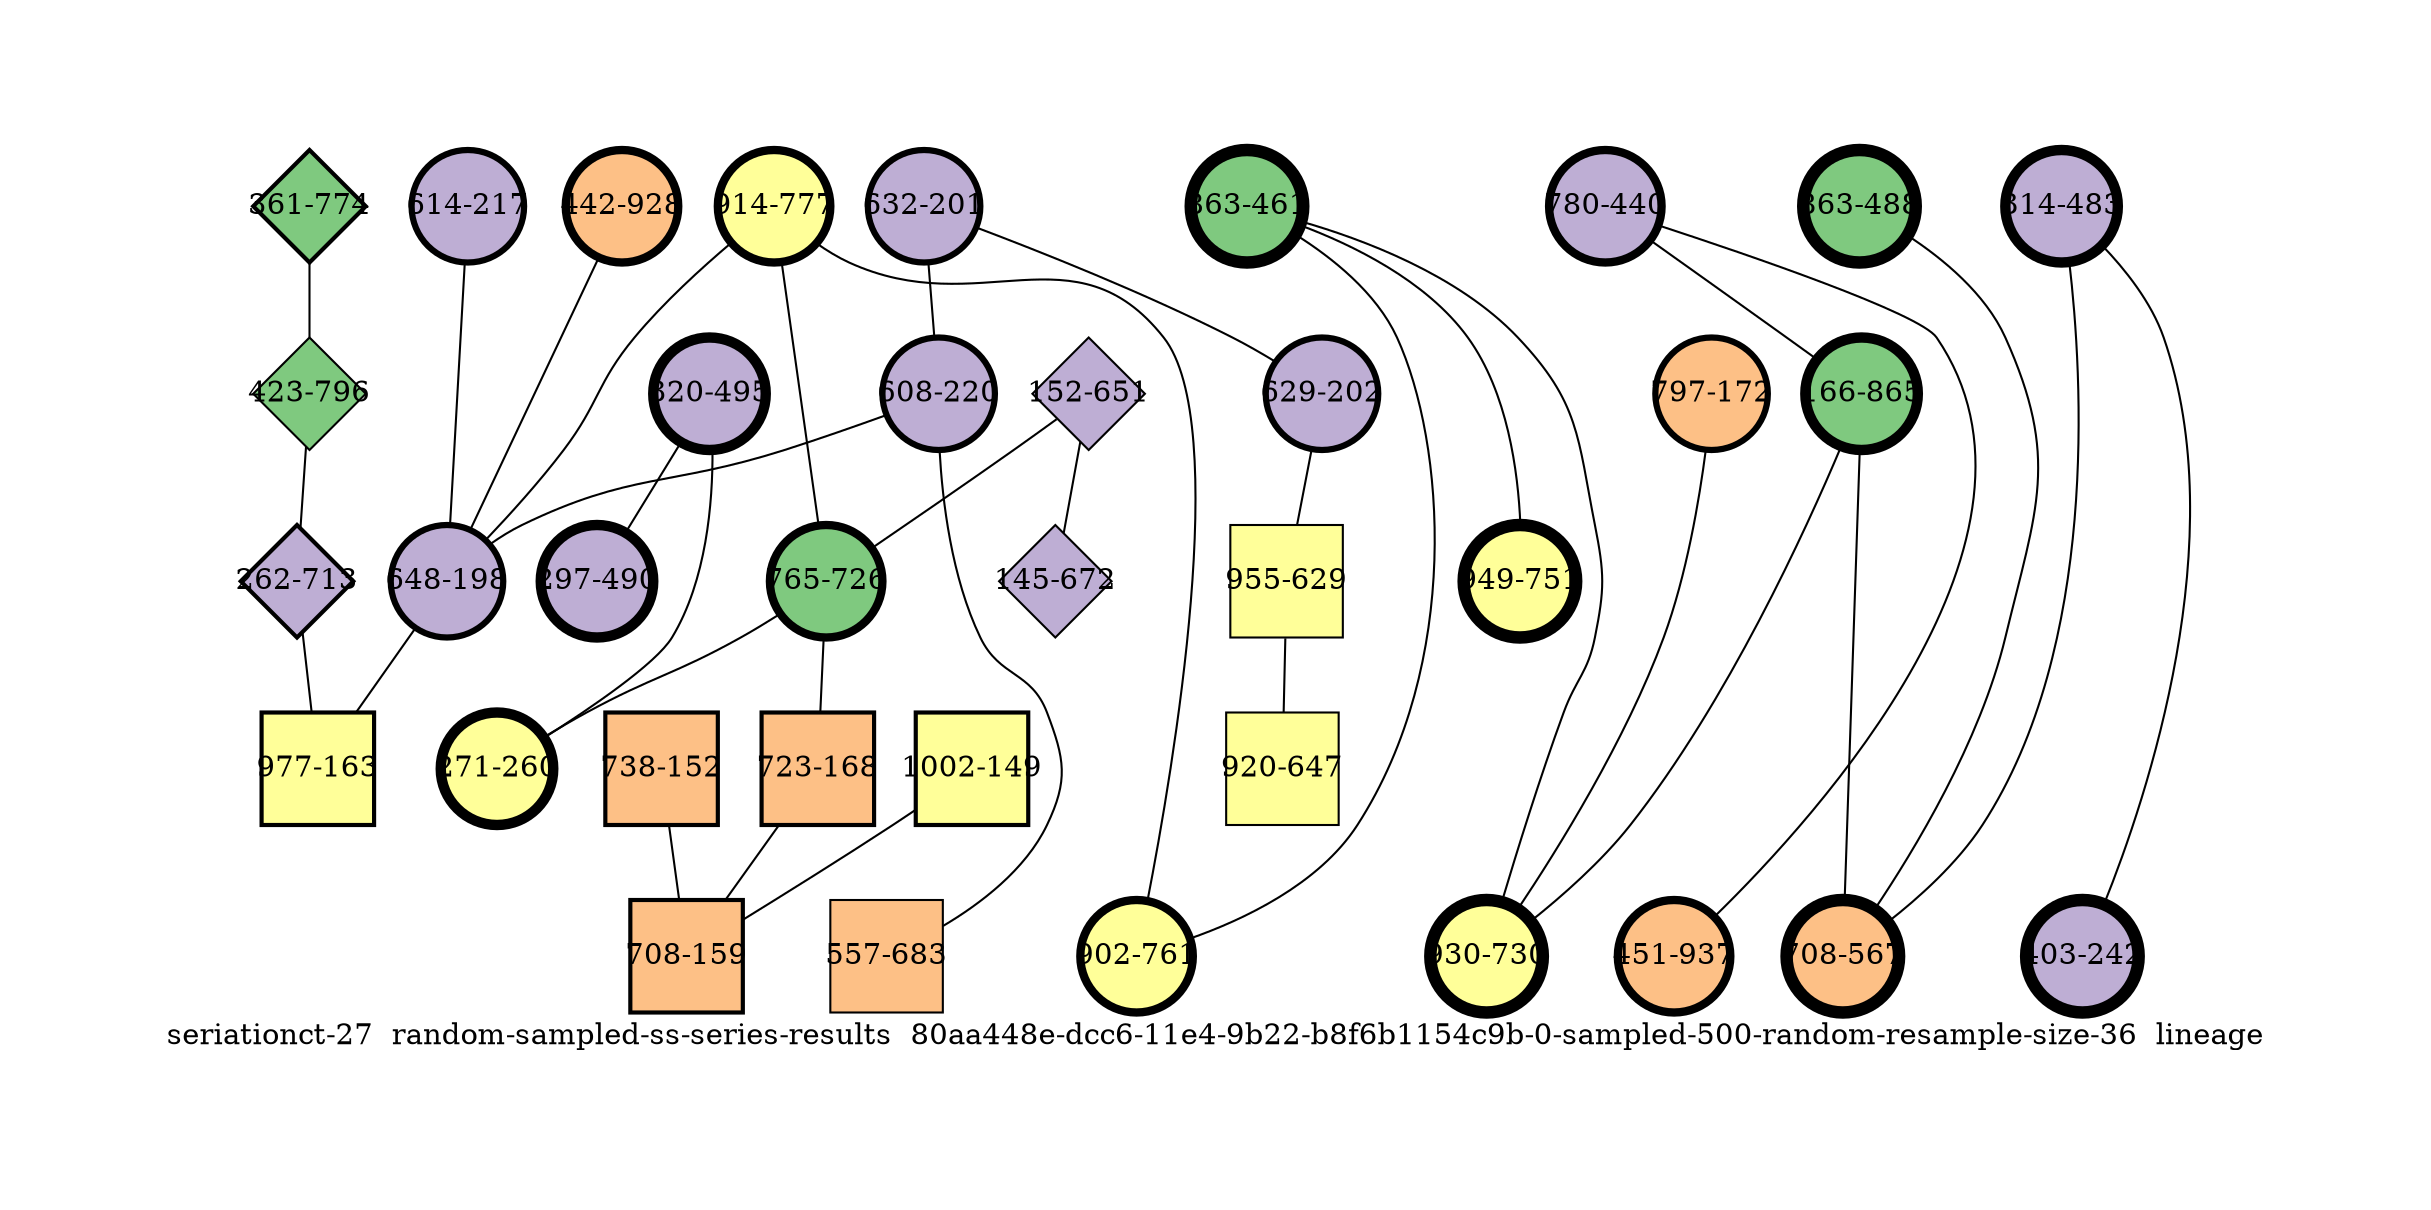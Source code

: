 strict graph "seriationct-27  random-sampled-ss-series-results  80aa448e-dcc6-11e4-9b22-b8f6b1154c9b-0-sampled-500-random-resample-size-36  lineage" {
labelloc=b;
ratio=auto;
pad="1.0";
label="seriationct-27  random-sampled-ss-series-results  80aa448e-dcc6-11e4-9b22-b8f6b1154c9b-0-sampled-500-random-resample-size-36  lineage";
node [width="0.75", style=filled, fixedsize=true, height="0.75", shape=circle, label=""];
0 [xCoordinate="495.0", appears_in_slice=5, yCoordinate="320.0", colorscheme=accent6, lineage_id=0, short_label="320-495", label="320-495", shape=circle, cluster_id=1, fillcolor=2, size="500.0", id=0, penwidth="5.0"];
1 [xCoordinate="490.0", appears_in_slice=5, yCoordinate="297.0", colorscheme=accent6, lineage_id=0, short_label="297-490", label="297-490", shape=circle, cluster_id=1, fillcolor=2, size="500.0", id=1, penwidth="5.0"];
2 [xCoordinate="774.0", appears_in_slice=2, yCoordinate="361.0", colorscheme=accent6, lineage_id=2, short_label="361-774", label="361-774", shape=diamond, cluster_id=0, fillcolor=1, size="500.0", id=2, penwidth="2.0"];
3 [xCoordinate="440.0", appears_in_slice=4, yCoordinate="780.0", colorscheme=accent6, lineage_id=0, short_label="780-440", label="780-440", shape=circle, cluster_id=1, fillcolor=2, size="500.0", id=3, penwidth="4.0"];
4 [xCoordinate="937.0", appears_in_slice=4, yCoordinate="451.0", colorscheme=accent6, lineage_id=0, short_label="451-937", label="451-937", shape=circle, cluster_id=2, fillcolor=3, size="500.0", id=4, penwidth="4.0"];
5 [xCoordinate="865.0", appears_in_slice=5, yCoordinate="166.0", colorscheme=accent6, lineage_id=0, short_label="166-865", label="166-865", shape=circle, cluster_id=0, fillcolor=1, size="500.0", id=5, penwidth="5.0"];
6 [xCoordinate="777.0", appears_in_slice=4, yCoordinate="914.0", colorscheme=accent6, lineage_id=0, short_label="914-777", label="914-777", shape=circle, cluster_id=3, fillcolor=4, size="500.0", id=6, penwidth="4.0"];
7 [xCoordinate="152.0", appears_in_slice=2, yCoordinate="738.0", colorscheme=accent6, lineage_id=1, short_label="738-152", label="738-152", shape=square, cluster_id=2, fillcolor=3, size="500.0", id=7, penwidth="2.0"];
8 [xCoordinate="488.0", appears_in_slice=6, yCoordinate="863.0", colorscheme=accent6, lineage_id=0, short_label="863-488", label="863-488", shape=circle, cluster_id=0, fillcolor=1, size="500.0", id=8, penwidth="6.0"];
9 [xCoordinate="201.0", appears_in_slice=3, yCoordinate="632.0", colorscheme=accent6, lineage_id=0, short_label="632-201", label="632-201", shape=circle, cluster_id=1, fillcolor=2, size="500.0", id=9, penwidth="3.0"];
10 [xCoordinate="172.0", appears_in_slice=3, yCoordinate="797.0", colorscheme=accent6, lineage_id=0, short_label="797-172", label="797-172", shape=circle, cluster_id=2, fillcolor=3, size="500.0", id=10, penwidth="3.0"];
11 [xCoordinate="928.0", appears_in_slice=4, yCoordinate="442.0", colorscheme=accent6, lineage_id=0, short_label="442-928", label="442-928", shape=circle, cluster_id=2, fillcolor=3, size="500.0", id=11, penwidth="4.0"];
12 [xCoordinate="483.0", appears_in_slice=5, yCoordinate="314.0", colorscheme=accent6, lineage_id=0, short_label="314-483", label="314-483", shape=circle, cluster_id=1, fillcolor=2, size="500.0", id=12, penwidth="5.0"];
13 [xCoordinate="220.0", appears_in_slice=3, yCoordinate="608.0", colorscheme=accent6, lineage_id=0, short_label="608-220", label="608-220", shape=circle, cluster_id=1, fillcolor=2, size="500.0", id=13, penwidth="3.0"];
14 [xCoordinate="651.0", appears_in_slice=1, yCoordinate="152.0", colorscheme=accent6, lineage_id=2, short_label="152-651", label="152-651", shape=diamond, cluster_id=1, fillcolor=2, size="500.0", id=14, penwidth="1.0"];
15 [xCoordinate="796.0", appears_in_slice=1, yCoordinate="423.0", colorscheme=accent6, lineage_id=2, short_label="423-796", label="423-796", shape=diamond, cluster_id=0, fillcolor=1, size="500.0", id=15, penwidth="1.0"];
16 [xCoordinate="726.0", appears_in_slice=4, yCoordinate="765.0", colorscheme=accent6, lineage_id=0, short_label="765-726", label="765-726", shape=circle, cluster_id=0, fillcolor=1, size="500.0", id=16, penwidth="4.0"];
17 [xCoordinate="260.0", appears_in_slice=5, yCoordinate="271.0", colorscheme=accent6, lineage_id=0, short_label="271-260", label="271-260", shape=circle, cluster_id=3, fillcolor=4, size="500.0", id=17, penwidth="5.0"];
18 [xCoordinate="242.0", appears_in_slice=6, yCoordinate="403.0", colorscheme=accent6, lineage_id=0, short_label="403-242", label="403-242", shape=circle, cluster_id=1, fillcolor=2, size="500.0", id=18, penwidth="6.0"];
19 [xCoordinate="713.0", appears_in_slice=2, yCoordinate="262.0", colorscheme=accent6, lineage_id=2, short_label="262-713", label="262-713", shape=diamond, cluster_id=1, fillcolor=2, size="500.0", id=19, penwidth="2.0"];
20 [xCoordinate="217.0", appears_in_slice=3, yCoordinate="614.0", colorscheme=accent6, lineage_id=0, short_label="614-217", label="614-217", shape=circle, cluster_id=1, fillcolor=2, size="500.0", id=20, penwidth="3.0"];
21 [xCoordinate="198.0", appears_in_slice=3, yCoordinate="648.0", colorscheme=accent6, lineage_id=0, short_label="648-198", label="648-198", shape=circle, cluster_id=1, fillcolor=2, size="500.0", id=21, penwidth="3.0"];
22 [xCoordinate="672.0", appears_in_slice=1, yCoordinate="145.0", colorscheme=accent6, lineage_id=2, short_label="145-672", label="145-672", shape=diamond, cluster_id=1, fillcolor=2, size="500.0", id=22, penwidth="1.0"];
23 [xCoordinate="149.0", appears_in_slice=2, yCoordinate="1002.0", colorscheme=accent6, lineage_id=1, short_label="1002-149", label="1002-149", shape=square, cluster_id=3, fillcolor=4, size="500.0", id=23, penwidth="2.0"];
24 [xCoordinate="202.0", appears_in_slice=3, yCoordinate="629.0", colorscheme=accent6, lineage_id=0, short_label="629-202", label="629-202", shape=circle, cluster_id=1, fillcolor=2, size="500.0", id=24, penwidth="3.0"];
25 [xCoordinate="683.0", appears_in_slice=1, yCoordinate="557.0", colorscheme=accent6, lineage_id=1, short_label="557-683", label="557-683", shape=square, cluster_id=2, fillcolor=3, size="500.0", id=25, penwidth="1.0"];
26 [xCoordinate="163.0", appears_in_slice=2, yCoordinate="977.0", colorscheme=accent6, lineage_id=1, short_label="977-163", label="977-163", shape=square, cluster_id=3, fillcolor=4, size="500.0", id=26, penwidth="2.0"];
27 [xCoordinate="629.0", appears_in_slice=1, yCoordinate="955.0", colorscheme=accent6, lineage_id=1, short_label="955-629", label="955-629", shape=square, cluster_id=3, fillcolor=4, size="500.0", id=27, penwidth="1.0"];
28 [xCoordinate="168.0", appears_in_slice=2, yCoordinate="723.0", colorscheme=accent6, lineage_id=1, short_label="723-168", label="723-168", shape=square, cluster_id=2, fillcolor=3, size="500.0", id=28, penwidth="2.0"];
29 [xCoordinate="159.0", appears_in_slice=2, yCoordinate="708.0", colorscheme=accent6, lineage_id=1, short_label="708-159", label="708-159", shape=square, cluster_id=2, fillcolor=3, size="500.0", id=29, penwidth="2.0"];
30 [xCoordinate="567.0", appears_in_slice=6, yCoordinate="708.0", colorscheme=accent6, lineage_id=0, short_label="708-567", label="708-567", shape=circle, cluster_id=2, fillcolor=3, size="500.0", id=30, penwidth="6.0"];
31 [xCoordinate="461.0", appears_in_slice=6, yCoordinate="863.0", colorscheme=accent6, lineage_id=0, short_label="863-461", label="863-461", shape=circle, cluster_id=0, fillcolor=1, size="500.0", id=31, penwidth="6.0"];
32 [xCoordinate="730.0", appears_in_slice=6, yCoordinate="930.0", colorscheme=accent6, lineage_id=0, short_label="930-730", label="930-730", shape=circle, cluster_id=3, fillcolor=4, size="500.0", id=32, penwidth="6.0"];
33 [xCoordinate="647.0", appears_in_slice=1, yCoordinate="920.0", colorscheme=accent6, lineage_id=1, short_label="920-647", label="920-647", shape=square, cluster_id=3, fillcolor=4, size="500.0", id=33, penwidth="1.0"];
34 [xCoordinate="751.0", appears_in_slice=6, yCoordinate="949.0", colorscheme=accent6, lineage_id=0, short_label="949-751", label="949-751", shape=circle, cluster_id=3, fillcolor=4, size="500.0", id=34, penwidth="6.0"];
35 [xCoordinate="761.0", appears_in_slice=4, yCoordinate="902.0", colorscheme=accent6, lineage_id=0, short_label="902-761", label="902-761", shape=circle, cluster_id=3, fillcolor=4, size="500.0", id=35, penwidth="4.0"];
0 -- 1  [inverseweight="17.6117488419", weight="0.0567802782663"];
0 -- 17  [inverseweight="2.7299995763", weight="0.36630042315"];
2 -- 15  [inverseweight="3.96625585435", weight="0.252126952149"];
3 -- 4  [inverseweight="15.0892910071", weight="0.0662721661031"];
3 -- 5  [inverseweight="3.8379869419", weight="0.260553257512"];
5 -- 32  [inverseweight="2.67284152965", weight="0.374133665954"];
5 -- 30  [inverseweight="2.77418394124", weight="0.360466364589"];
6 -- 16  [inverseweight="4.28714940858", weight="0.233255225022"];
6 -- 35  [inverseweight="11.4587312129", weight="0.0872696969171"];
6 -- 21  [inverseweight="2.25088251896", weight="0.444270188061"];
7 -- 29  [inverseweight="22.4506627533", weight="0.0445421149026"];
8 -- 30  [inverseweight="2.77632144787", weight="0.360188839361"];
9 -- 24  [inverseweight="31.4970394174", weight="0.0317490157328"];
9 -- 13  [inverseweight="46.4238345443", weight="0.0215406592285"];
10 -- 32  [inverseweight="3.60150545581", weight="0.277661664621"];
11 -- 21  [inverseweight="1.58208836805", weight="0.632075944804"];
12 -- 18  [inverseweight="8.49044513514", weight="0.117779454915"];
12 -- 30  [inverseweight="4.6986173064", weight="0.212828569511"];
13 -- 21  [inverseweight="2.00201905332", weight="0.499495745728"];
13 -- 25  [inverseweight="1.49740873018", weight="0.66782033512"];
14 -- 16  [inverseweight="3.01741853676", weight="0.331409112729"];
14 -- 22  [inverseweight="39.0434404722", weight="0.0256124969497"];
15 -- 19  [inverseweight="1.8471197598", weight="0.541383413119"];
16 -- 17  [inverseweight="4.18443008136", weight="0.238981170806"];
16 -- 28  [inverseweight="3.85368615668", weight="0.259491811046"];
19 -- 26  [inverseweight="17.4607573942", weight="0.0572712842531"];
20 -- 21  [inverseweight="16.3430112615", weight="0.0611882341631"];
21 -- 26  [inverseweight="2.44675091464", weight="0.408705272782"];
23 -- 29  [inverseweight="37.6889180722", weight="0.0265329983228"];
24 -- 27  [inverseweight="1.62185573545", weight="0.616577651233"];
27 -- 33  [inverseweight="53.9163866017", weight="0.018547236991"];
28 -- 29  [inverseweight="27.0369035218", weight="0.0369864840178"];
31 -- 32  [inverseweight="16.2736138726", weight="0.0614491659829"];
31 -- 34  [inverseweight="20.9060502502", weight="0.0478330429724"];
31 -- 35  [inverseweight="3.64798333208", weight="0.274124059506"];
}
